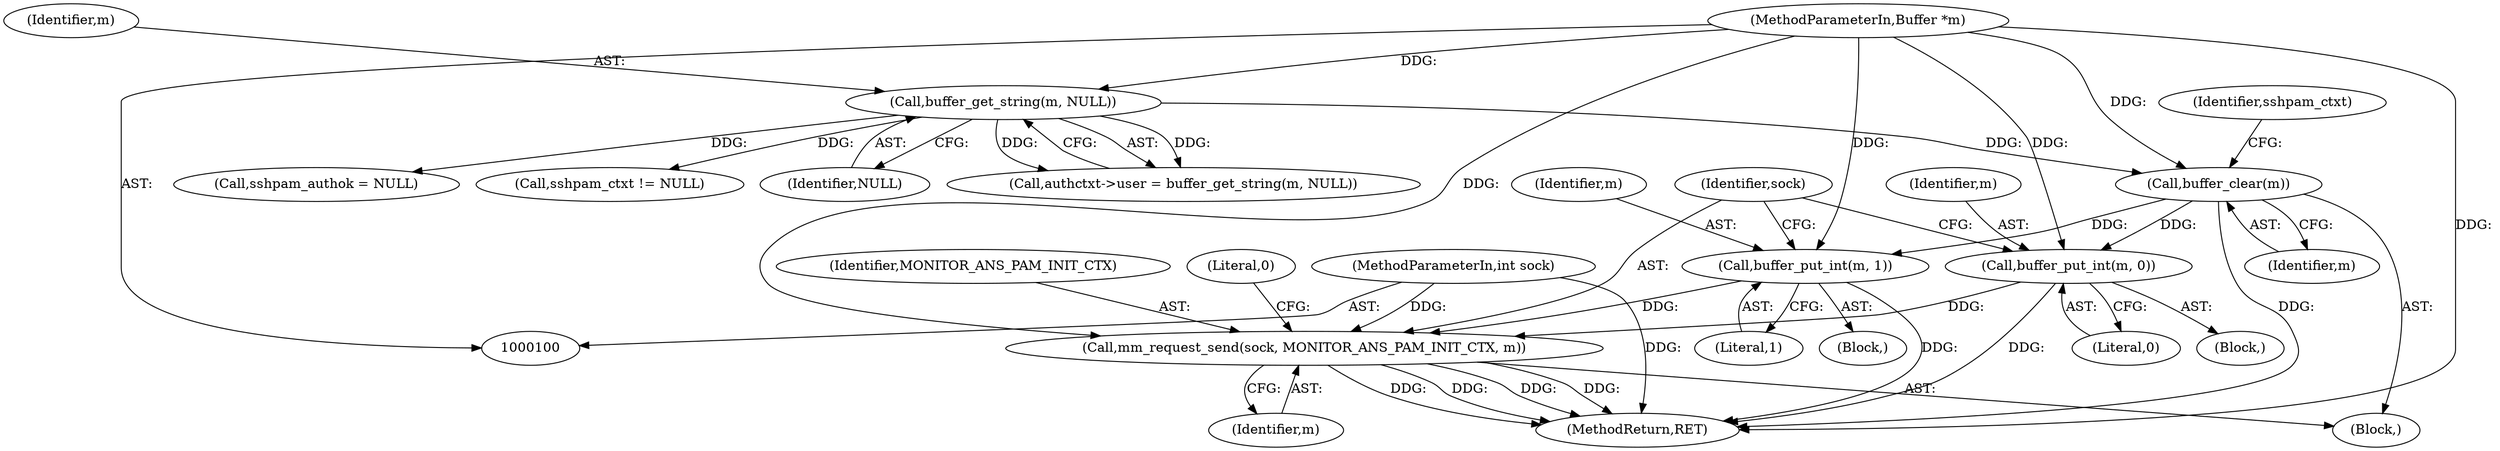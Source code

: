 digraph "1_openssh-portable_d4697fe9a28dab7255c60433e4dd23cf7fce8a8b@API" {
"1000140" [label="(Call,mm_request_send(sock, MONITOR_ANS_PAM_INIT_CTX, m))"];
"1000101" [label="(MethodParameterIn,int sock)"];
"1000137" [label="(Call,buffer_put_int(m, 0))"];
"1000121" [label="(Call,buffer_clear(m))"];
"1000111" [label="(Call,buffer_get_string(m, NULL))"];
"1000102" [label="(MethodParameterIn,Buffer *m)"];
"1000132" [label="(Call,buffer_put_int(m, 1))"];
"1000138" [label="(Identifier,m)"];
"1000103" [label="(Block,)"];
"1000146" [label="(MethodReturn,RET)"];
"1000111" [label="(Call,buffer_get_string(m, NULL))"];
"1000142" [label="(Identifier,MONITOR_ANS_PAM_INIT_CTX)"];
"1000127" [label="(Block,)"];
"1000132" [label="(Call,buffer_put_int(m, 1))"];
"1000122" [label="(Identifier,m)"];
"1000136" [label="(Block,)"];
"1000107" [label="(Call,authctxt->user = buffer_get_string(m, NULL))"];
"1000125" [label="(Identifier,sshpam_ctxt)"];
"1000143" [label="(Identifier,m)"];
"1000140" [label="(Call,mm_request_send(sock, MONITOR_ANS_PAM_INIT_CTX, m))"];
"1000134" [label="(Literal,1)"];
"1000121" [label="(Call,buffer_clear(m))"];
"1000133" [label="(Identifier,m)"];
"1000102" [label="(MethodParameterIn,Buffer *m)"];
"1000113" [label="(Identifier,NULL)"];
"1000141" [label="(Identifier,sock)"];
"1000112" [label="(Identifier,m)"];
"1000145" [label="(Literal,0)"];
"1000101" [label="(MethodParameterIn,int sock)"];
"1000139" [label="(Literal,0)"];
"1000118" [label="(Call,sshpam_authok = NULL)"];
"1000137" [label="(Call,buffer_put_int(m, 0))"];
"1000124" [label="(Call,sshpam_ctxt != NULL)"];
"1000140" -> "1000103"  [label="AST: "];
"1000140" -> "1000143"  [label="CFG: "];
"1000141" -> "1000140"  [label="AST: "];
"1000142" -> "1000140"  [label="AST: "];
"1000143" -> "1000140"  [label="AST: "];
"1000145" -> "1000140"  [label="CFG: "];
"1000140" -> "1000146"  [label="DDG: "];
"1000140" -> "1000146"  [label="DDG: "];
"1000140" -> "1000146"  [label="DDG: "];
"1000140" -> "1000146"  [label="DDG: "];
"1000101" -> "1000140"  [label="DDG: "];
"1000137" -> "1000140"  [label="DDG: "];
"1000132" -> "1000140"  [label="DDG: "];
"1000102" -> "1000140"  [label="DDG: "];
"1000101" -> "1000100"  [label="AST: "];
"1000101" -> "1000146"  [label="DDG: "];
"1000137" -> "1000136"  [label="AST: "];
"1000137" -> "1000139"  [label="CFG: "];
"1000138" -> "1000137"  [label="AST: "];
"1000139" -> "1000137"  [label="AST: "];
"1000141" -> "1000137"  [label="CFG: "];
"1000137" -> "1000146"  [label="DDG: "];
"1000121" -> "1000137"  [label="DDG: "];
"1000102" -> "1000137"  [label="DDG: "];
"1000121" -> "1000103"  [label="AST: "];
"1000121" -> "1000122"  [label="CFG: "];
"1000122" -> "1000121"  [label="AST: "];
"1000125" -> "1000121"  [label="CFG: "];
"1000121" -> "1000146"  [label="DDG: "];
"1000111" -> "1000121"  [label="DDG: "];
"1000102" -> "1000121"  [label="DDG: "];
"1000121" -> "1000132"  [label="DDG: "];
"1000111" -> "1000107"  [label="AST: "];
"1000111" -> "1000113"  [label="CFG: "];
"1000112" -> "1000111"  [label="AST: "];
"1000113" -> "1000111"  [label="AST: "];
"1000107" -> "1000111"  [label="CFG: "];
"1000111" -> "1000107"  [label="DDG: "];
"1000111" -> "1000107"  [label="DDG: "];
"1000102" -> "1000111"  [label="DDG: "];
"1000111" -> "1000118"  [label="DDG: "];
"1000111" -> "1000124"  [label="DDG: "];
"1000102" -> "1000100"  [label="AST: "];
"1000102" -> "1000146"  [label="DDG: "];
"1000102" -> "1000132"  [label="DDG: "];
"1000132" -> "1000127"  [label="AST: "];
"1000132" -> "1000134"  [label="CFG: "];
"1000133" -> "1000132"  [label="AST: "];
"1000134" -> "1000132"  [label="AST: "];
"1000141" -> "1000132"  [label="CFG: "];
"1000132" -> "1000146"  [label="DDG: "];
}
